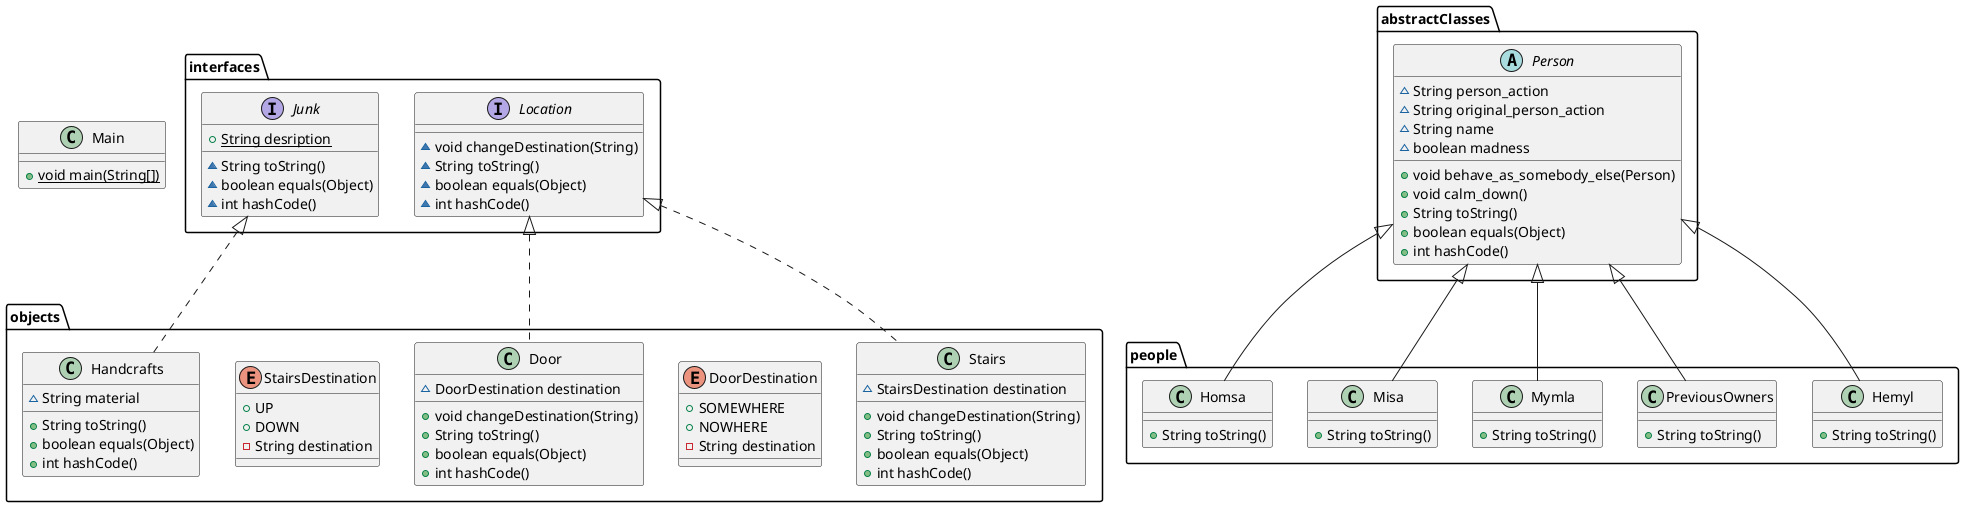 @startuml
interface interfaces.Location {
~ void changeDestination(String)
~ String toString()
~ boolean equals(Object)
~ int hashCode()
}
class people.Hemyl {
+ String toString()
}
abstract class abstractClasses.Person {
~ String person_action
~ String original_person_action
~ String name
~ boolean madness
+ void behave_as_somebody_else(Person)
+ void calm_down()
+ String toString()
+ boolean equals(Object)
+ int hashCode()
}
class people.PreviousOwners {
+ String toString()
}
class people.Mymla {
+ String toString()
}
class objects.Handcrafts {
~ String material
+ String toString()
+ boolean equals(Object)
+ int hashCode()
}
enum objects.DoorDestination {
+  SOMEWHERE
+  NOWHERE
- String destination
}
class objects.Door {
~ DoorDestination destination
+ void changeDestination(String)
+ String toString()
+ boolean equals(Object)
+ int hashCode()
}
enum objects.StairsDestination {
+  UP
+  DOWN
- String destination
}
class objects.Stairs {
~ StairsDestination destination
+ void changeDestination(String)
+ String toString()
+ boolean equals(Object)
+ int hashCode()
}
class people.Misa {
+ String toString()
}
class Main {
+ {static} void main(String[])
}
interface interfaces.Junk {
+ {static} String desription
~ String toString()
~ boolean equals(Object)
~ int hashCode()
}
class people.Homsa {
+ String toString()
}


abstractClasses.Person <|-- people.Hemyl
abstractClasses.Person <|-- people.PreviousOwners
abstractClasses.Person <|-- people.Mymla
interfaces.Junk <|.. objects.Handcrafts
interfaces.Location <|.. objects.Door
interfaces.Location <|.. objects.Stairs
abstractClasses.Person <|-- people.Misa
abstractClasses.Person <|-- people.Homsa
@enduml